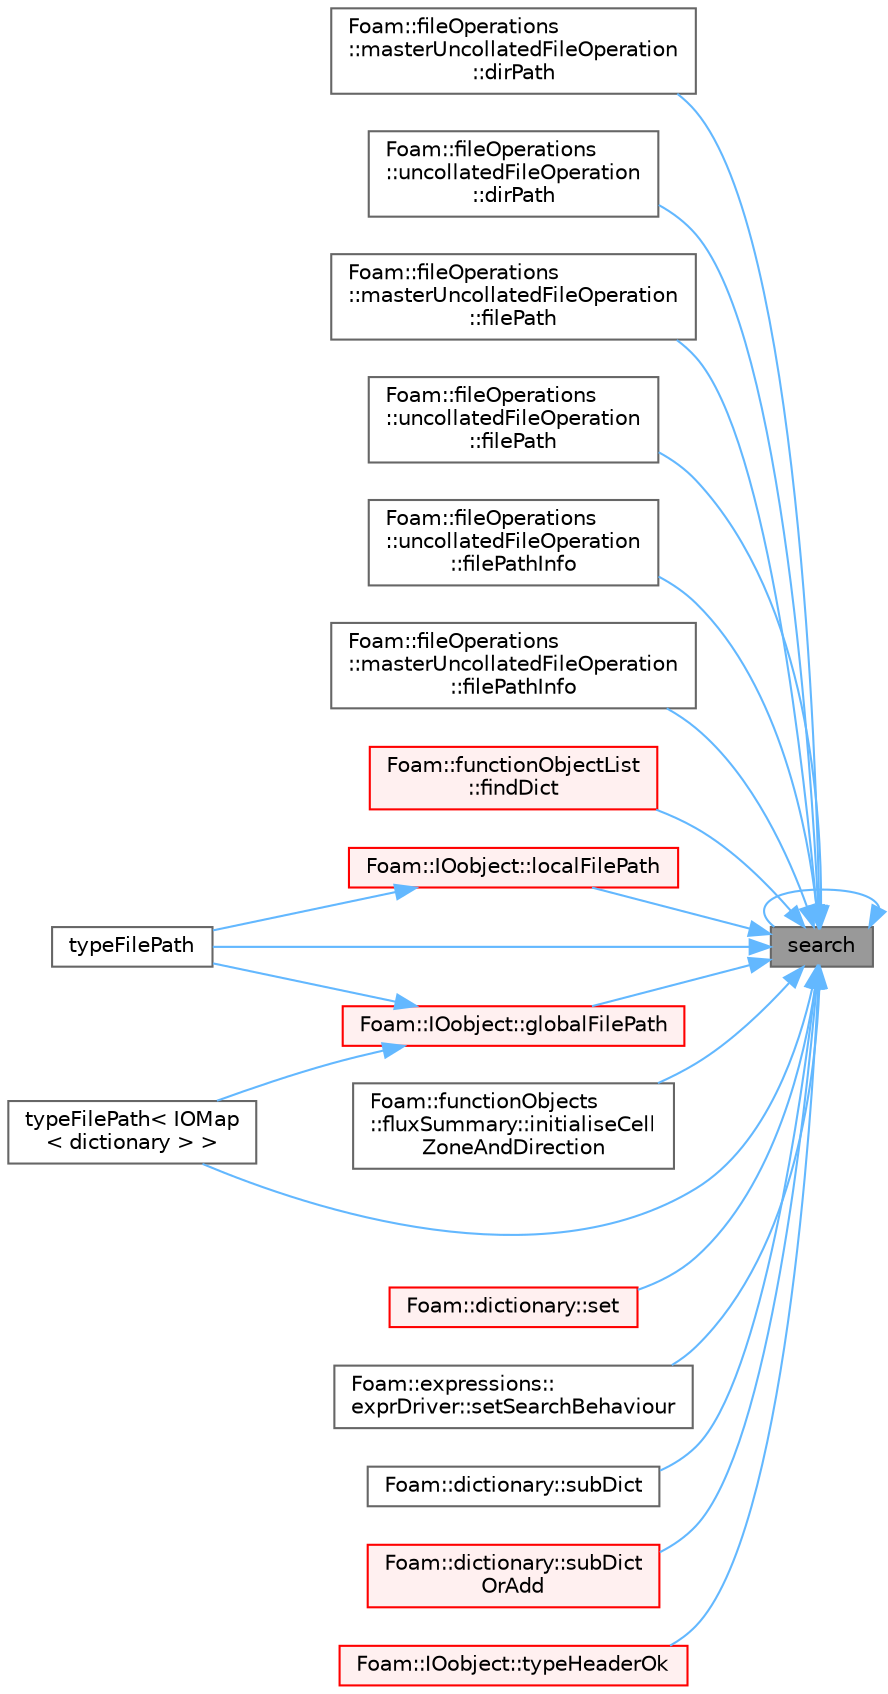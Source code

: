 digraph "search"
{
 // LATEX_PDF_SIZE
  bgcolor="transparent";
  edge [fontname=Helvetica,fontsize=10,labelfontname=Helvetica,labelfontsize=10];
  node [fontname=Helvetica,fontsize=10,shape=box,height=0.2,width=0.4];
  rankdir="RL";
  Node1 [id="Node000001",label="search",height=0.2,width=0.4,color="gray40", fillcolor="grey60", style="filled", fontcolor="black",tooltip=" "];
  Node1 -> Node2 [id="edge1_Node000001_Node000002",dir="back",color="steelblue1",style="solid",tooltip=" "];
  Node2 [id="Node000002",label="Foam::fileOperations\l::masterUncollatedFileOperation\l::dirPath",height=0.2,width=0.4,color="grey40", fillcolor="white", style="filled",URL="$classFoam_1_1fileOperations_1_1masterUncollatedFileOperation.html#a63d28b7b1b8b6eb901da14823a00d093",tooltip=" "];
  Node1 -> Node3 [id="edge2_Node000001_Node000003",dir="back",color="steelblue1",style="solid",tooltip=" "];
  Node3 [id="Node000003",label="Foam::fileOperations\l::uncollatedFileOperation\l::dirPath",height=0.2,width=0.4,color="grey40", fillcolor="white", style="filled",URL="$classFoam_1_1fileOperations_1_1uncollatedFileOperation.html#a63d28b7b1b8b6eb901da14823a00d093",tooltip=" "];
  Node1 -> Node4 [id="edge3_Node000001_Node000004",dir="back",color="steelblue1",style="solid",tooltip=" "];
  Node4 [id="Node000004",label="Foam::fileOperations\l::masterUncollatedFileOperation\l::filePath",height=0.2,width=0.4,color="grey40", fillcolor="white", style="filled",URL="$classFoam_1_1fileOperations_1_1masterUncollatedFileOperation.html#ab8499c90dcd2bfe56fb81507c9ff37e3",tooltip=" "];
  Node1 -> Node5 [id="edge4_Node000001_Node000005",dir="back",color="steelblue1",style="solid",tooltip=" "];
  Node5 [id="Node000005",label="Foam::fileOperations\l::uncollatedFileOperation\l::filePath",height=0.2,width=0.4,color="grey40", fillcolor="white", style="filled",URL="$classFoam_1_1fileOperations_1_1uncollatedFileOperation.html#ab8499c90dcd2bfe56fb81507c9ff37e3",tooltip=" "];
  Node1 -> Node6 [id="edge5_Node000001_Node000006",dir="back",color="steelblue1",style="solid",tooltip=" "];
  Node6 [id="Node000006",label="Foam::fileOperations\l::uncollatedFileOperation\l::filePathInfo",height=0.2,width=0.4,color="grey40", fillcolor="white", style="filled",URL="$classFoam_1_1fileOperations_1_1uncollatedFileOperation.html#a0fae908abc7637c1714e442cbc9e5750",tooltip=" "];
  Node1 -> Node7 [id="edge6_Node000001_Node000007",dir="back",color="steelblue1",style="solid",tooltip=" "];
  Node7 [id="Node000007",label="Foam::fileOperations\l::masterUncollatedFileOperation\l::filePathInfo",height=0.2,width=0.4,color="grey40", fillcolor="white", style="filled",URL="$classFoam_1_1fileOperations_1_1masterUncollatedFileOperation.html#a0eeb49bf40610164c69977288b715e99",tooltip=" "];
  Node1 -> Node8 [id="edge7_Node000001_Node000008",dir="back",color="steelblue1",style="solid",tooltip=" "];
  Node8 [id="Node000008",label="Foam::functionObjectList\l::findDict",height=0.2,width=0.4,color="red", fillcolor="#FFF0F0", style="filled",URL="$classFoam_1_1functionObjectList.html#a05336d8eb27e0b74be76fb36092fc6f0",tooltip=" "];
  Node1 -> Node11 [id="edge8_Node000001_Node000011",dir="back",color="steelblue1",style="solid",tooltip=" "];
  Node11 [id="Node000011",label="Foam::IOobject::globalFilePath",height=0.2,width=0.4,color="red", fillcolor="#FFF0F0", style="filled",URL="$classFoam_1_1IOobject.html#a7337969928b4e98af8d789242836ab4a",tooltip=" "];
  Node11 -> Node23 [id="edge9_Node000011_Node000023",dir="back",color="steelblue1",style="solid",tooltip=" "];
  Node23 [id="Node000023",label="typeFilePath",height=0.2,width=0.4,color="grey40", fillcolor="white", style="filled",URL="$namespaceFoam.html#a7575fd697777d2a48fab8fde88825faa",tooltip=" "];
  Node11 -> Node24 [id="edge10_Node000011_Node000024",dir="back",color="steelblue1",style="solid",tooltip=" "];
  Node24 [id="Node000024",label="typeFilePath\< IOMap\l\< dictionary \> \>",height=0.2,width=0.4,color="grey40", fillcolor="white", style="filled",URL="$namespaceFoam.html#a1a639ab552620ff6ca6acb98f418fba8",tooltip=" "];
  Node1 -> Node25 [id="edge11_Node000001_Node000025",dir="back",color="steelblue1",style="solid",tooltip=" "];
  Node25 [id="Node000025",label="Foam::functionObjects\l::fluxSummary::initialiseCell\lZoneAndDirection",height=0.2,width=0.4,color="grey40", fillcolor="white", style="filled",URL="$classFoam_1_1functionObjects_1_1fluxSummary.html#a3c50cb94890b263a0faf19694eabb57c",tooltip=" "];
  Node1 -> Node26 [id="edge12_Node000001_Node000026",dir="back",color="steelblue1",style="solid",tooltip=" "];
  Node26 [id="Node000026",label="Foam::IOobject::localFilePath",height=0.2,width=0.4,color="red", fillcolor="#FFF0F0", style="filled",URL="$classFoam_1_1IOobject.html#a950453245571ae7d79545f4990b816c7",tooltip=" "];
  Node26 -> Node23 [id="edge13_Node000026_Node000023",dir="back",color="steelblue1",style="solid",tooltip=" "];
  Node1 -> Node1 [id="edge14_Node000001_Node000001",dir="back",color="steelblue1",style="solid",tooltip=" "];
  Node1 -> Node30 [id="edge15_Node000001_Node000030",dir="back",color="steelblue1",style="solid",tooltip=" "];
  Node30 [id="Node000030",label="Foam::dictionary::set",height=0.2,width=0.4,color="red", fillcolor="#FFF0F0", style="filled",URL="$classFoam_1_1dictionary.html#ae49d8dce8b44b22296119b2ed8d4d4ad",tooltip=" "];
  Node1 -> Node42 [id="edge16_Node000001_Node000042",dir="back",color="steelblue1",style="solid",tooltip=" "];
  Node42 [id="Node000042",label="Foam::expressions::\lexprDriver::setSearchBehaviour",height=0.2,width=0.4,color="grey40", fillcolor="white", style="filled",URL="$classFoam_1_1expressions_1_1exprDriver.html#a9d2159f1cdb36211ef13dde5bdbcc2fc",tooltip=" "];
  Node1 -> Node43 [id="edge17_Node000001_Node000043",dir="back",color="steelblue1",style="solid",tooltip=" "];
  Node43 [id="Node000043",label="Foam::dictionary::subDict",height=0.2,width=0.4,color="grey40", fillcolor="white", style="filled",URL="$classFoam_1_1dictionary.html#a53763c8bcc0764050040b23daed3109d",tooltip=" "];
  Node1 -> Node44 [id="edge18_Node000001_Node000044",dir="back",color="steelblue1",style="solid",tooltip=" "];
  Node44 [id="Node000044",label="Foam::dictionary::subDict\lOrAdd",height=0.2,width=0.4,color="red", fillcolor="#FFF0F0", style="filled",URL="$classFoam_1_1dictionary.html#a2637e16859b9390c9ff3cfe6a19df61c",tooltip=" "];
  Node1 -> Node23 [id="edge19_Node000001_Node000023",dir="back",color="steelblue1",style="solid",tooltip=" "];
  Node1 -> Node24 [id="edge20_Node000001_Node000024",dir="back",color="steelblue1",style="solid",tooltip=" "];
  Node1 -> Node47 [id="edge21_Node000001_Node000047",dir="back",color="steelblue1",style="solid",tooltip=" "];
  Node47 [id="Node000047",label="Foam::IOobject::typeHeaderOk",height=0.2,width=0.4,color="red", fillcolor="#FFF0F0", style="filled",URL="$classFoam_1_1IOobject.html#a48b9a53e7714e526af3603a0502a83eb",tooltip=" "];
}
